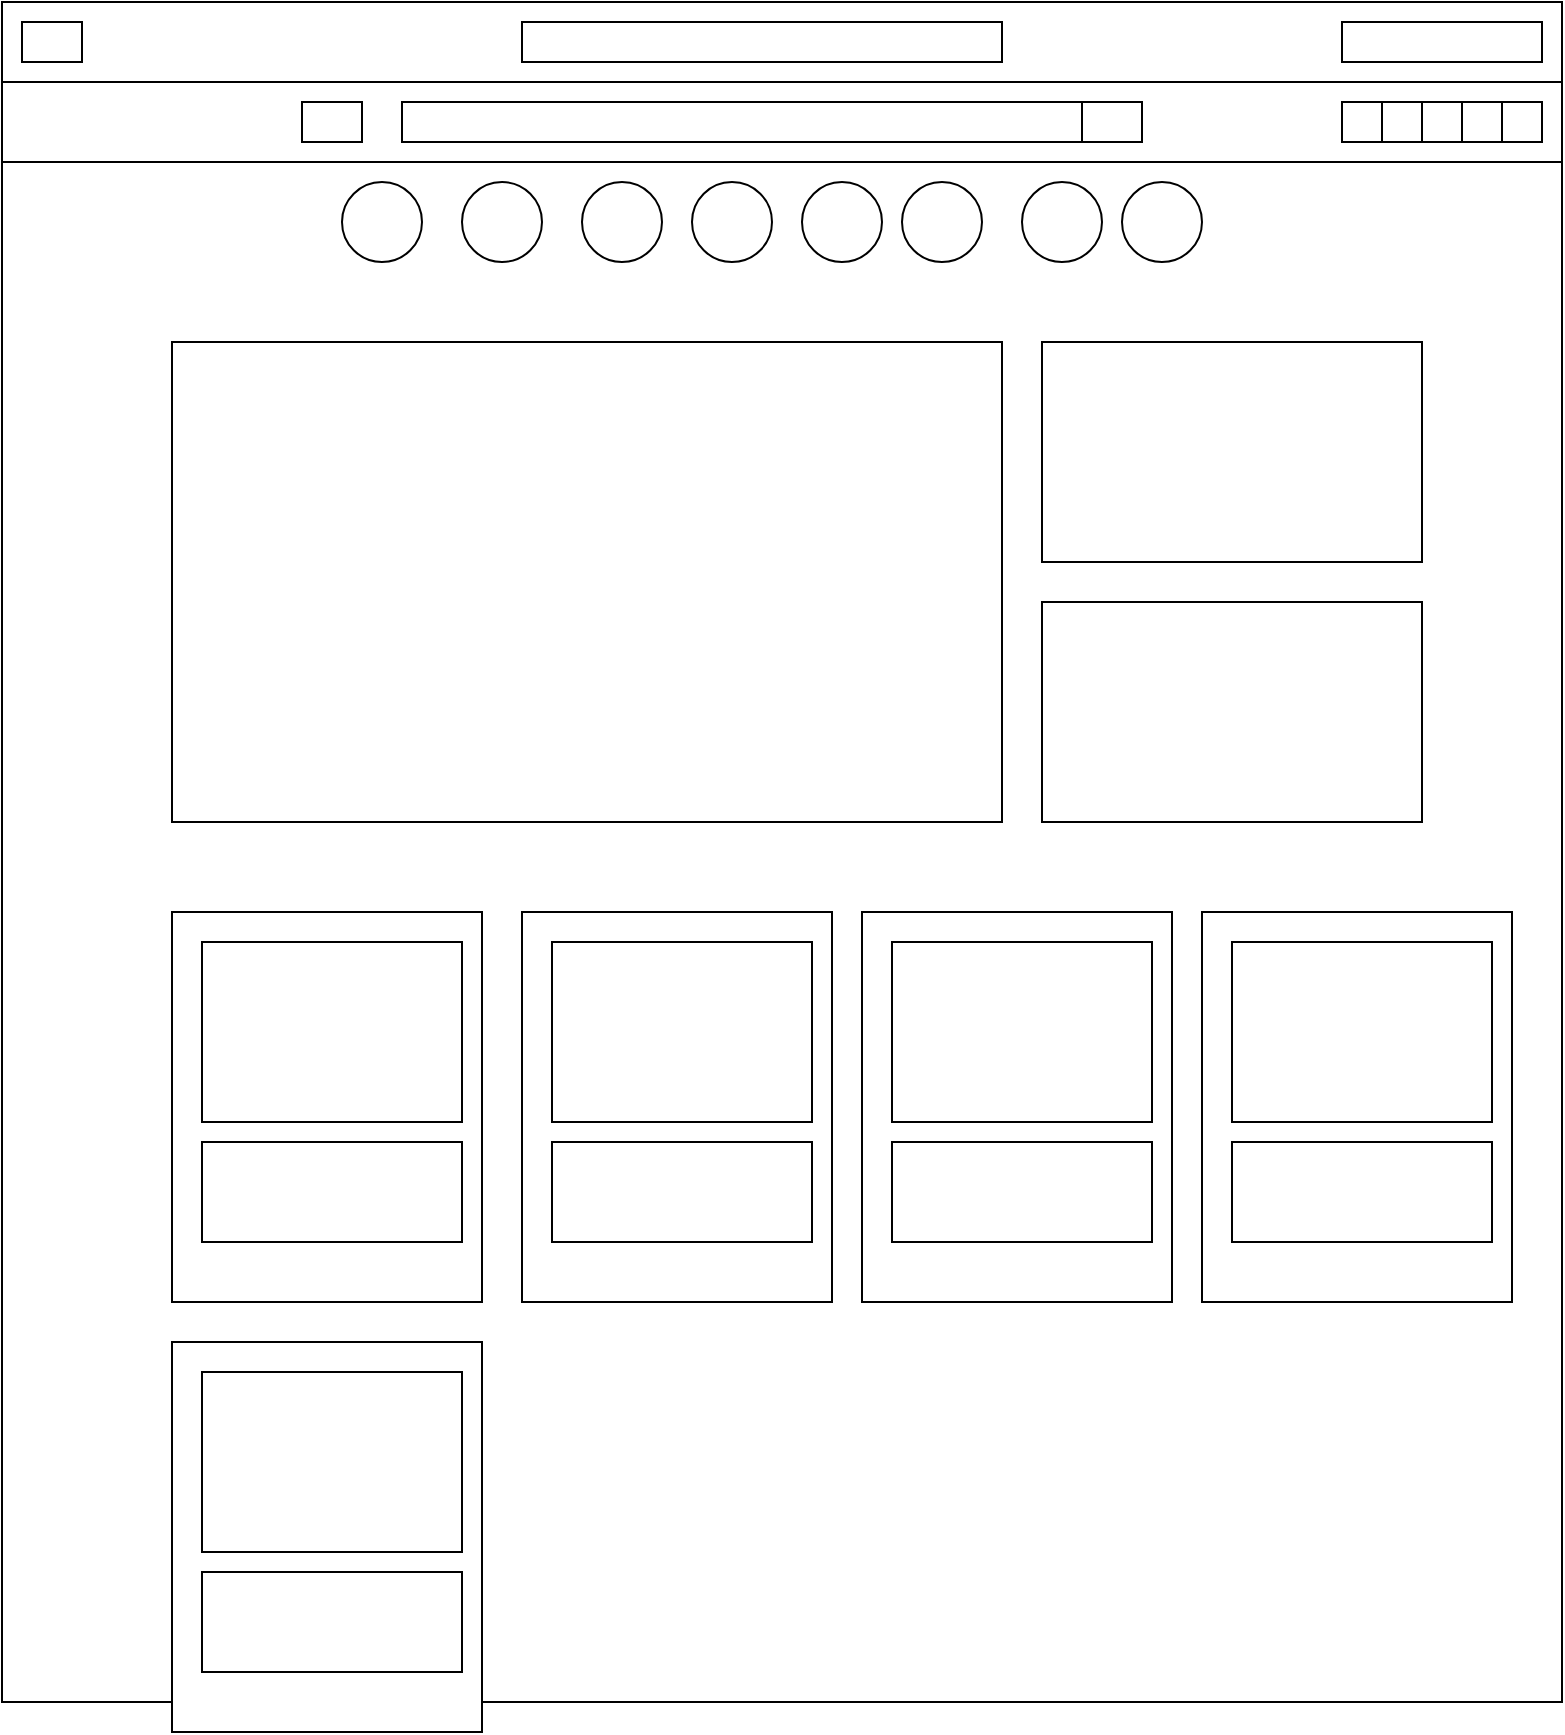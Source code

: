 <mxfile version="14.4.9" type="github"><diagram id="yGps5ZU7m-zvGVCWGEdX" name="Page-1"><mxGraphModel dx="1422" dy="762" grid="1" gridSize="10" guides="1" tooltips="1" connect="1" arrows="1" fold="1" page="1" pageScale="1" pageWidth="850" pageHeight="1100" math="0" shadow="0"><root><mxCell id="0"/><mxCell id="1" parent="0"/><mxCell id="v4yDCzQlm53rOVg4Cdua-1" value="" style="rounded=0;whiteSpace=wrap;html=1;" vertex="1" parent="1"><mxGeometry x="40" y="40" width="780" height="850" as="geometry"/></mxCell><mxCell id="v4yDCzQlm53rOVg4Cdua-2" value="" style="rounded=0;whiteSpace=wrap;html=1;" vertex="1" parent="1"><mxGeometry x="40" y="40" width="780" height="40" as="geometry"/></mxCell><mxCell id="v4yDCzQlm53rOVg4Cdua-3" value="" style="rounded=0;whiteSpace=wrap;html=1;" vertex="1" parent="1"><mxGeometry x="40" y="80" width="780" height="40" as="geometry"/></mxCell><mxCell id="v4yDCzQlm53rOVg4Cdua-4" value="" style="rounded=0;whiteSpace=wrap;html=1;" vertex="1" parent="1"><mxGeometry x="50" y="50" width="30" height="20" as="geometry"/></mxCell><mxCell id="v4yDCzQlm53rOVg4Cdua-5" value="" style="rounded=0;whiteSpace=wrap;html=1;" vertex="1" parent="1"><mxGeometry x="710" y="50" width="100" height="20" as="geometry"/></mxCell><mxCell id="v4yDCzQlm53rOVg4Cdua-7" value="" style="rounded=0;whiteSpace=wrap;html=1;" vertex="1" parent="1"><mxGeometry x="300" y="50" width="240" height="20" as="geometry"/></mxCell><mxCell id="v4yDCzQlm53rOVg4Cdua-8" value="" style="rounded=0;whiteSpace=wrap;html=1;" vertex="1" parent="1"><mxGeometry x="240" y="90" width="340" height="20" as="geometry"/></mxCell><mxCell id="v4yDCzQlm53rOVg4Cdua-9" value="" style="rounded=0;whiteSpace=wrap;html=1;" vertex="1" parent="1"><mxGeometry x="580" y="90" width="30" height="20" as="geometry"/></mxCell><mxCell id="v4yDCzQlm53rOVg4Cdua-10" value="" style="rounded=0;whiteSpace=wrap;html=1;" vertex="1" parent="1"><mxGeometry x="790" y="90" width="20" height="20" as="geometry"/></mxCell><mxCell id="v4yDCzQlm53rOVg4Cdua-11" value="" style="rounded=0;whiteSpace=wrap;html=1;" vertex="1" parent="1"><mxGeometry x="770" y="90" width="20" height="20" as="geometry"/></mxCell><mxCell id="v4yDCzQlm53rOVg4Cdua-12" value="" style="rounded=0;whiteSpace=wrap;html=1;" vertex="1" parent="1"><mxGeometry x="750" y="90" width="20" height="20" as="geometry"/></mxCell><mxCell id="v4yDCzQlm53rOVg4Cdua-13" value="" style="rounded=0;whiteSpace=wrap;html=1;" vertex="1" parent="1"><mxGeometry x="730" y="90" width="20" height="20" as="geometry"/></mxCell><mxCell id="v4yDCzQlm53rOVg4Cdua-14" value="" style="rounded=0;whiteSpace=wrap;html=1;" vertex="1" parent="1"><mxGeometry x="710" y="90" width="20" height="20" as="geometry"/></mxCell><mxCell id="v4yDCzQlm53rOVg4Cdua-15" value="" style="rounded=0;whiteSpace=wrap;html=1;" vertex="1" parent="1"><mxGeometry x="190" y="90" width="30" height="20" as="geometry"/></mxCell><mxCell id="v4yDCzQlm53rOVg4Cdua-16" value="" style="ellipse;whiteSpace=wrap;html=1;" vertex="1" parent="1"><mxGeometry x="210" y="130" width="40" height="40" as="geometry"/></mxCell><mxCell id="v4yDCzQlm53rOVg4Cdua-17" value="" style="ellipse;whiteSpace=wrap;html=1;" vertex="1" parent="1"><mxGeometry x="270" y="130" width="40" height="40" as="geometry"/></mxCell><mxCell id="v4yDCzQlm53rOVg4Cdua-18" value="" style="ellipse;whiteSpace=wrap;html=1;" vertex="1" parent="1"><mxGeometry x="330" y="130" width="40" height="40" as="geometry"/></mxCell><mxCell id="v4yDCzQlm53rOVg4Cdua-19" value="" style="ellipse;whiteSpace=wrap;html=1;" vertex="1" parent="1"><mxGeometry x="385" y="130" width="40" height="40" as="geometry"/></mxCell><mxCell id="v4yDCzQlm53rOVg4Cdua-20" value="" style="ellipse;whiteSpace=wrap;html=1;" vertex="1" parent="1"><mxGeometry x="440" y="130" width="40" height="40" as="geometry"/></mxCell><mxCell id="v4yDCzQlm53rOVg4Cdua-21" value="" style="ellipse;whiteSpace=wrap;html=1;" vertex="1" parent="1"><mxGeometry x="490" y="130" width="40" height="40" as="geometry"/></mxCell><mxCell id="v4yDCzQlm53rOVg4Cdua-22" value="" style="ellipse;whiteSpace=wrap;html=1;" vertex="1" parent="1"><mxGeometry x="550" y="130" width="40" height="40" as="geometry"/></mxCell><mxCell id="v4yDCzQlm53rOVg4Cdua-23" value="" style="ellipse;whiteSpace=wrap;html=1;" vertex="1" parent="1"><mxGeometry x="600" y="130" width="40" height="40" as="geometry"/></mxCell><mxCell id="v4yDCzQlm53rOVg4Cdua-24" value="" style="rounded=0;whiteSpace=wrap;html=1;" vertex="1" parent="1"><mxGeometry x="125" y="210" width="415" height="240" as="geometry"/></mxCell><mxCell id="v4yDCzQlm53rOVg4Cdua-25" value="" style="rounded=0;whiteSpace=wrap;html=1;" vertex="1" parent="1"><mxGeometry x="560" y="210" width="190" height="110" as="geometry"/></mxCell><mxCell id="v4yDCzQlm53rOVg4Cdua-26" value="" style="rounded=0;whiteSpace=wrap;html=1;" vertex="1" parent="1"><mxGeometry x="560" y="340" width="190" height="110" as="geometry"/></mxCell><mxCell id="v4yDCzQlm53rOVg4Cdua-27" value="" style="rounded=0;whiteSpace=wrap;html=1;" vertex="1" parent="1"><mxGeometry x="125" y="495" width="155" height="195" as="geometry"/></mxCell><mxCell id="v4yDCzQlm53rOVg4Cdua-28" value="" style="rounded=0;whiteSpace=wrap;html=1;" vertex="1" parent="1"><mxGeometry x="140" y="510" width="130" height="90" as="geometry"/></mxCell><mxCell id="v4yDCzQlm53rOVg4Cdua-29" value="" style="rounded=0;whiteSpace=wrap;html=1;" vertex="1" parent="1"><mxGeometry x="140" y="610" width="130" height="50" as="geometry"/></mxCell><mxCell id="v4yDCzQlm53rOVg4Cdua-30" value="" style="rounded=0;whiteSpace=wrap;html=1;" vertex="1" parent="1"><mxGeometry x="300" y="495" width="155" height="195" as="geometry"/></mxCell><mxCell id="v4yDCzQlm53rOVg4Cdua-31" value="" style="rounded=0;whiteSpace=wrap;html=1;" vertex="1" parent="1"><mxGeometry x="315" y="510" width="130" height="90" as="geometry"/></mxCell><mxCell id="v4yDCzQlm53rOVg4Cdua-32" value="" style="rounded=0;whiteSpace=wrap;html=1;" vertex="1" parent="1"><mxGeometry x="315" y="610" width="130" height="50" as="geometry"/></mxCell><mxCell id="v4yDCzQlm53rOVg4Cdua-33" value="" style="rounded=0;whiteSpace=wrap;html=1;" vertex="1" parent="1"><mxGeometry x="470" y="495" width="155" height="195" as="geometry"/></mxCell><mxCell id="v4yDCzQlm53rOVg4Cdua-34" value="" style="rounded=0;whiteSpace=wrap;html=1;" vertex="1" parent="1"><mxGeometry x="485" y="510" width="130" height="90" as="geometry"/></mxCell><mxCell id="v4yDCzQlm53rOVg4Cdua-35" value="" style="rounded=0;whiteSpace=wrap;html=1;" vertex="1" parent="1"><mxGeometry x="485" y="610" width="130" height="50" as="geometry"/></mxCell><mxCell id="v4yDCzQlm53rOVg4Cdua-36" value="" style="rounded=0;whiteSpace=wrap;html=1;" vertex="1" parent="1"><mxGeometry x="640" y="495" width="155" height="195" as="geometry"/></mxCell><mxCell id="v4yDCzQlm53rOVg4Cdua-37" value="" style="rounded=0;whiteSpace=wrap;html=1;" vertex="1" parent="1"><mxGeometry x="655" y="510" width="130" height="90" as="geometry"/></mxCell><mxCell id="v4yDCzQlm53rOVg4Cdua-38" value="" style="rounded=0;whiteSpace=wrap;html=1;" vertex="1" parent="1"><mxGeometry x="655" y="610" width="130" height="50" as="geometry"/></mxCell><mxCell id="v4yDCzQlm53rOVg4Cdua-39" value="" style="rounded=0;whiteSpace=wrap;html=1;" vertex="1" parent="1"><mxGeometry x="125" y="710" width="155" height="195" as="geometry"/></mxCell><mxCell id="v4yDCzQlm53rOVg4Cdua-40" value="" style="rounded=0;whiteSpace=wrap;html=1;" vertex="1" parent="1"><mxGeometry x="140" y="725" width="130" height="90" as="geometry"/></mxCell><mxCell id="v4yDCzQlm53rOVg4Cdua-41" value="" style="rounded=0;whiteSpace=wrap;html=1;" vertex="1" parent="1"><mxGeometry x="140" y="825" width="130" height="50" as="geometry"/></mxCell></root></mxGraphModel></diagram></mxfile>